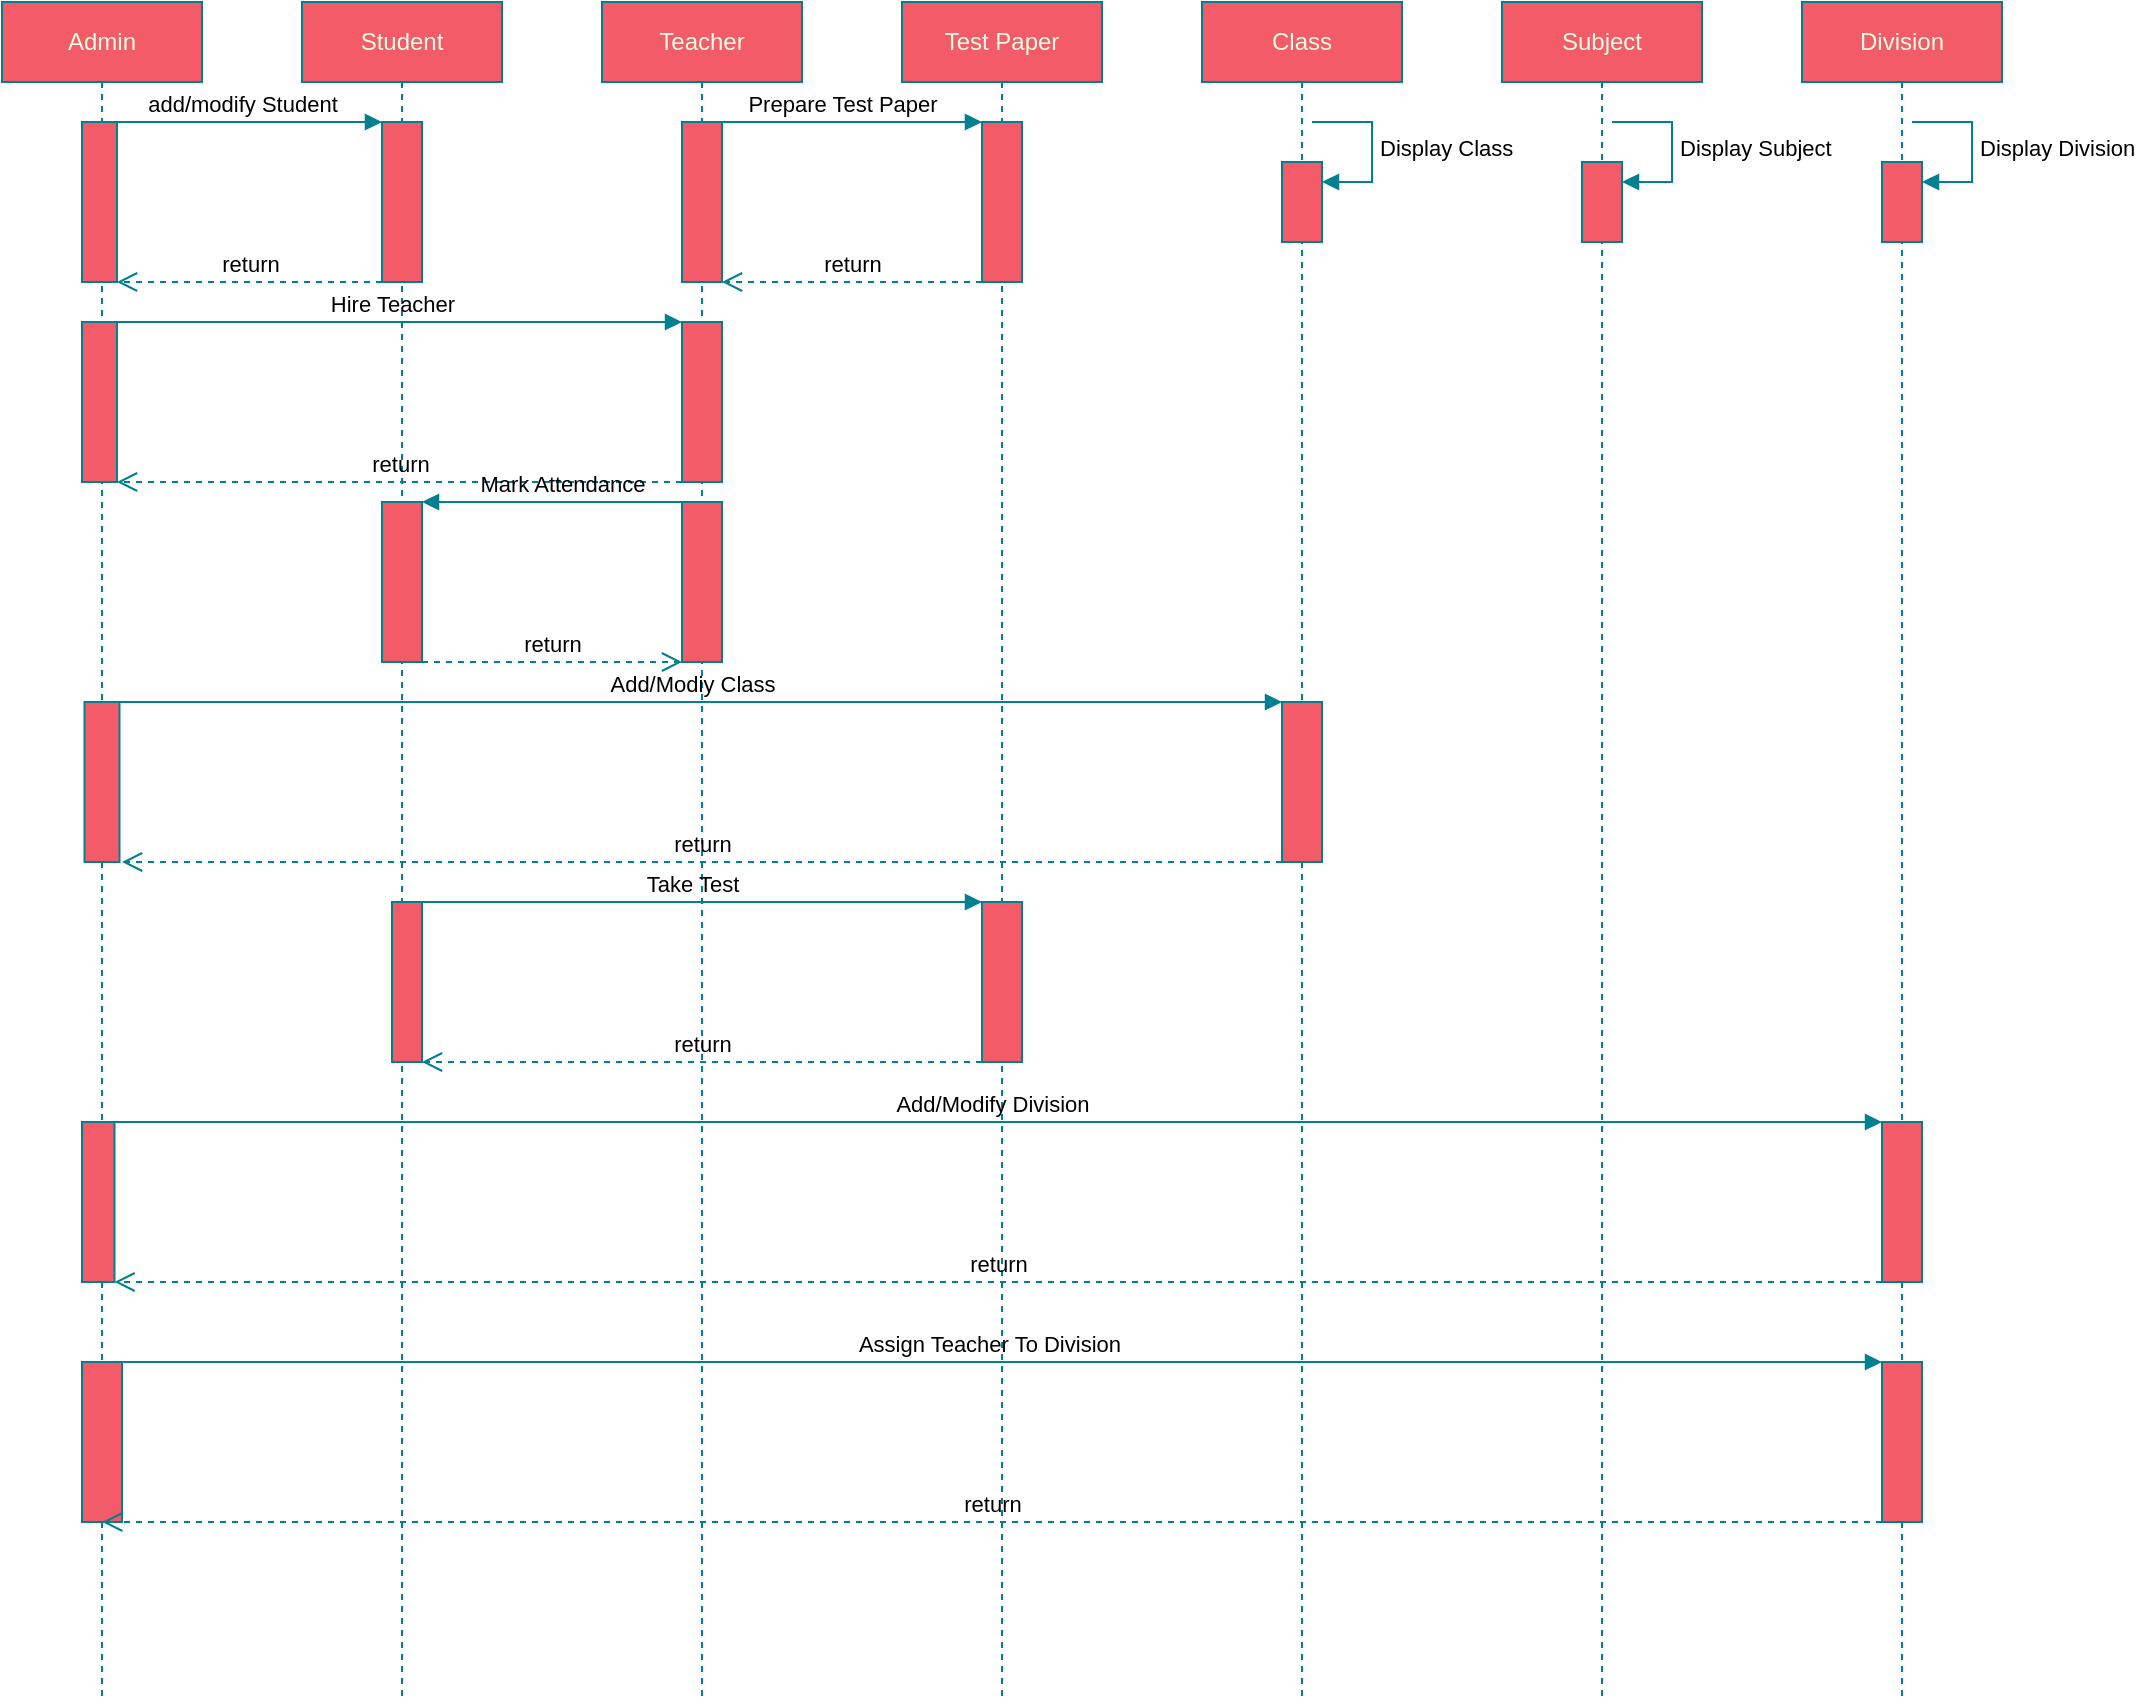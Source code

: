 <mxfile version="22.1.2" type="device">
  <diagram name="Page-1" id="gXKMvmrFsFs9hwFlO_cq">
    <mxGraphModel dx="1036" dy="606" grid="1" gridSize="10" guides="1" tooltips="1" connect="1" arrows="1" fold="1" page="1" pageScale="1" pageWidth="15000" pageHeight="15000" math="0" shadow="0">
      <root>
        <mxCell id="0" />
        <mxCell id="1" parent="0" />
        <mxCell id="Rm50v2PJgr8li1-ztX7_-1" value="Admin" style="shape=umlLifeline;perimeter=lifelinePerimeter;whiteSpace=wrap;html=1;container=1;dropTarget=0;collapsible=0;recursiveResize=0;outlineConnect=0;portConstraint=eastwest;newEdgeStyle={&quot;curved&quot;:0,&quot;rounded&quot;:0};labelBackgroundColor=none;fillColor=#F45B69;strokeColor=#028090;fontColor=#E4FDE1;" parent="1" vertex="1">
          <mxGeometry x="6800" y="5190" width="100" height="850" as="geometry" />
        </mxCell>
        <mxCell id="Rm50v2PJgr8li1-ztX7_-17" value="" style="html=1;points=[[0,0,0,0,5],[0,1,0,0,-5],[1,0,0,0,5],[1,1,0,0,-5]];perimeter=orthogonalPerimeter;outlineConnect=0;targetShapes=umlLifeline;portConstraint=eastwest;newEdgeStyle={&quot;curved&quot;:0,&quot;rounded&quot;:0};labelBackgroundColor=none;fillColor=#F45B69;strokeColor=#028090;fontColor=#E4FDE1;" parent="Rm50v2PJgr8li1-ztX7_-1" vertex="1">
          <mxGeometry x="40" y="60" width="17.5" height="80" as="geometry" />
        </mxCell>
        <mxCell id="Rm50v2PJgr8li1-ztX7_-21" value="" style="html=1;points=[[0,0,0,0,5],[0,1,0,0,-5],[1,0,0,0,5],[1,1,0,0,-5]];perimeter=orthogonalPerimeter;outlineConnect=0;targetShapes=umlLifeline;portConstraint=eastwest;newEdgeStyle={&quot;curved&quot;:0,&quot;rounded&quot;:0};labelBackgroundColor=none;fillColor=#F45B69;strokeColor=#028090;fontColor=#E4FDE1;" parent="Rm50v2PJgr8li1-ztX7_-1" vertex="1">
          <mxGeometry x="40" y="160" width="17.5" height="80" as="geometry" />
        </mxCell>
        <mxCell id="Rm50v2PJgr8li1-ztX7_-45" value="" style="html=1;points=[[0,0,0,0,5],[0,1,0,0,-5],[1,0,0,0,5],[1,1,0,0,-5]];perimeter=orthogonalPerimeter;outlineConnect=0;targetShapes=umlLifeline;portConstraint=eastwest;newEdgeStyle={&quot;curved&quot;:0,&quot;rounded&quot;:0};labelBackgroundColor=none;fillColor=#F45B69;strokeColor=#028090;fontColor=#E4FDE1;" parent="Rm50v2PJgr8li1-ztX7_-1" vertex="1">
          <mxGeometry x="41.25" y="350" width="17.5" height="80" as="geometry" />
        </mxCell>
        <mxCell id="Rm50v2PJgr8li1-ztX7_-59" value="" style="html=1;points=[[0,0,0,0,5],[0,1,0,0,-5],[1,0,0,0,5],[1,1,0,0,-5]];perimeter=orthogonalPerimeter;outlineConnect=0;targetShapes=umlLifeline;portConstraint=eastwest;newEdgeStyle={&quot;curved&quot;:0,&quot;rounded&quot;:0};labelBackgroundColor=none;fillColor=#F45B69;strokeColor=#028090;fontColor=#E4FDE1;" parent="Rm50v2PJgr8li1-ztX7_-1" vertex="1">
          <mxGeometry x="40" y="560" width="16.25" height="80" as="geometry" />
        </mxCell>
        <mxCell id="L1MMbvrIw0b0SEC1UpdS-14" value="" style="html=1;points=[[0,0,0,0,5],[0,1,0,0,-5],[1,0,0,0,5],[1,1,0,0,-5]];perimeter=orthogonalPerimeter;outlineConnect=0;targetShapes=umlLifeline;portConstraint=eastwest;newEdgeStyle={&quot;curved&quot;:0,&quot;rounded&quot;:0};labelBackgroundColor=none;fillColor=#F45B69;strokeColor=#028090;fontColor=#E4FDE1;" parent="Rm50v2PJgr8li1-ztX7_-1" vertex="1">
          <mxGeometry x="40" y="680" width="20" height="80" as="geometry" />
        </mxCell>
        <mxCell id="Rm50v2PJgr8li1-ztX7_-2" value="Student" style="shape=umlLifeline;perimeter=lifelinePerimeter;whiteSpace=wrap;html=1;container=1;dropTarget=0;collapsible=0;recursiveResize=0;outlineConnect=0;portConstraint=eastwest;newEdgeStyle={&quot;curved&quot;:0,&quot;rounded&quot;:0};labelBackgroundColor=none;fillColor=#F45B69;strokeColor=#028090;fontColor=#E4FDE1;" parent="1" vertex="1">
          <mxGeometry x="6950" y="5190" width="100" height="850" as="geometry" />
        </mxCell>
        <mxCell id="Rm50v2PJgr8li1-ztX7_-14" value="" style="html=1;points=[[0,0,0,0,5],[0,1,0,0,-5],[1,0,0,0,5],[1,1,0,0,-5]];perimeter=orthogonalPerimeter;outlineConnect=0;targetShapes=umlLifeline;portConstraint=eastwest;newEdgeStyle={&quot;curved&quot;:0,&quot;rounded&quot;:0};labelBackgroundColor=none;fillColor=#F45B69;strokeColor=#028090;fontColor=#E4FDE1;" parent="Rm50v2PJgr8li1-ztX7_-2" vertex="1">
          <mxGeometry x="40" y="60" width="20" height="80" as="geometry" />
        </mxCell>
        <mxCell id="Rm50v2PJgr8li1-ztX7_-46" value="" style="html=1;points=[[0,0,0,0,5],[0,1,0,0,-5],[1,0,0,0,5],[1,1,0,0,-5]];perimeter=orthogonalPerimeter;outlineConnect=0;targetShapes=umlLifeline;portConstraint=eastwest;newEdgeStyle={&quot;curved&quot;:0,&quot;rounded&quot;:0};labelBackgroundColor=none;fillColor=#F45B69;strokeColor=#028090;fontColor=#E4FDE1;" parent="Rm50v2PJgr8li1-ztX7_-2" vertex="1">
          <mxGeometry x="40" y="250" width="20" height="80" as="geometry" />
        </mxCell>
        <mxCell id="Rm50v2PJgr8li1-ztX7_-55" value="" style="html=1;points=[[0,0,0,0,5],[0,1,0,0,-5],[1,0,0,0,5],[1,1,0,0,-5]];perimeter=orthogonalPerimeter;outlineConnect=0;targetShapes=umlLifeline;portConstraint=eastwest;newEdgeStyle={&quot;curved&quot;:0,&quot;rounded&quot;:0};labelBackgroundColor=none;fillColor=#F45B69;strokeColor=#028090;fontColor=#E4FDE1;" parent="Rm50v2PJgr8li1-ztX7_-2" vertex="1">
          <mxGeometry x="45" y="450" width="15" height="80" as="geometry" />
        </mxCell>
        <mxCell id="Rm50v2PJgr8li1-ztX7_-3" value="Teacher" style="shape=umlLifeline;perimeter=lifelinePerimeter;whiteSpace=wrap;html=1;container=1;dropTarget=0;collapsible=0;recursiveResize=0;outlineConnect=0;portConstraint=eastwest;newEdgeStyle={&quot;curved&quot;:0,&quot;rounded&quot;:0};labelBackgroundColor=none;fillColor=#F45B69;strokeColor=#028090;fontColor=#E4FDE1;" parent="1" vertex="1">
          <mxGeometry x="7100" y="5190" width="100" height="850" as="geometry" />
        </mxCell>
        <mxCell id="Rm50v2PJgr8li1-ztX7_-31" value="" style="html=1;points=[[0,0,0,0,5],[0,1,0,0,-5],[1,0,0,0,5],[1,1,0,0,-5]];perimeter=orthogonalPerimeter;outlineConnect=0;targetShapes=umlLifeline;portConstraint=eastwest;newEdgeStyle={&quot;curved&quot;:0,&quot;rounded&quot;:0};labelBackgroundColor=none;fillColor=#F45B69;strokeColor=#028090;fontColor=#E4FDE1;" parent="Rm50v2PJgr8li1-ztX7_-3" vertex="1">
          <mxGeometry x="40" y="60" width="20" height="80" as="geometry" />
        </mxCell>
        <mxCell id="L1MMbvrIw0b0SEC1UpdS-1" value="" style="html=1;points=[[0,0,0,0,5],[0,1,0,0,-5],[1,0,0,0,5],[1,1,0,0,-5]];perimeter=orthogonalPerimeter;outlineConnect=0;targetShapes=umlLifeline;portConstraint=eastwest;newEdgeStyle={&quot;curved&quot;:0,&quot;rounded&quot;:0};labelBackgroundColor=none;fillColor=#F45B69;strokeColor=#028090;fontColor=#E4FDE1;" parent="Rm50v2PJgr8li1-ztX7_-3" vertex="1">
          <mxGeometry x="40" y="250" width="20" height="80" as="geometry" />
        </mxCell>
        <mxCell id="Rm50v2PJgr8li1-ztX7_-4" value="Test Paper" style="shape=umlLifeline;perimeter=lifelinePerimeter;whiteSpace=wrap;html=1;container=1;dropTarget=0;collapsible=0;recursiveResize=0;outlineConnect=0;portConstraint=eastwest;newEdgeStyle={&quot;curved&quot;:0,&quot;rounded&quot;:0};labelBackgroundColor=none;fillColor=#F45B69;strokeColor=#028090;fontColor=#E4FDE1;" parent="1" vertex="1">
          <mxGeometry x="7250" y="5190" width="100" height="850" as="geometry" />
        </mxCell>
        <mxCell id="Rm50v2PJgr8li1-ztX7_-28" value="" style="html=1;points=[[0,0,0,0,5],[0,1,0,0,-5],[1,0,0,0,5],[1,1,0,0,-5]];perimeter=orthogonalPerimeter;outlineConnect=0;targetShapes=umlLifeline;portConstraint=eastwest;newEdgeStyle={&quot;curved&quot;:0,&quot;rounded&quot;:0};labelBackgroundColor=none;fillColor=#F45B69;strokeColor=#028090;fontColor=#E4FDE1;" parent="Rm50v2PJgr8li1-ztX7_-4" vertex="1">
          <mxGeometry x="40" y="60" width="20" height="80" as="geometry" />
        </mxCell>
        <mxCell id="Rm50v2PJgr8li1-ztX7_-52" value="" style="html=1;points=[[0,0,0,0,5],[0,1,0,0,-5],[1,0,0,0,5],[1,1,0,0,-5]];perimeter=orthogonalPerimeter;outlineConnect=0;targetShapes=umlLifeline;portConstraint=eastwest;newEdgeStyle={&quot;curved&quot;:0,&quot;rounded&quot;:0};labelBackgroundColor=none;fillColor=#F45B69;strokeColor=#028090;fontColor=#E4FDE1;" parent="Rm50v2PJgr8li1-ztX7_-4" vertex="1">
          <mxGeometry x="40" y="450" width="20" height="80" as="geometry" />
        </mxCell>
        <mxCell id="Rm50v2PJgr8li1-ztX7_-8" value="Class" style="shape=umlLifeline;perimeter=lifelinePerimeter;whiteSpace=wrap;html=1;container=1;dropTarget=0;collapsible=0;recursiveResize=0;outlineConnect=0;portConstraint=eastwest;newEdgeStyle={&quot;curved&quot;:0,&quot;rounded&quot;:0};labelBackgroundColor=none;fillColor=#F45B69;strokeColor=#028090;fontColor=#E4FDE1;" parent="1" vertex="1">
          <mxGeometry x="7400" y="5190" width="100" height="850" as="geometry" />
        </mxCell>
        <mxCell id="Rm50v2PJgr8li1-ztX7_-32" value="" style="html=1;points=[[0,0,0,0,5],[0,1,0,0,-5],[1,0,0,0,5],[1,1,0,0,-5]];perimeter=orthogonalPerimeter;outlineConnect=0;targetShapes=umlLifeline;portConstraint=eastwest;newEdgeStyle={&quot;curved&quot;:0,&quot;rounded&quot;:0};labelBackgroundColor=none;fillColor=#F45B69;strokeColor=#028090;fontColor=#E4FDE1;" parent="Rm50v2PJgr8li1-ztX7_-8" vertex="1">
          <mxGeometry x="40" y="80" width="20" height="40" as="geometry" />
        </mxCell>
        <mxCell id="Rm50v2PJgr8li1-ztX7_-33" value="Display Class" style="html=1;align=left;spacingLeft=2;endArrow=block;rounded=0;edgeStyle=orthogonalEdgeStyle;curved=0;rounded=0;labelBackgroundColor=none;fontColor=default;strokeColor=#028090;" parent="Rm50v2PJgr8li1-ztX7_-8" target="Rm50v2PJgr8li1-ztX7_-32" edge="1">
          <mxGeometry relative="1" as="geometry">
            <mxPoint x="55" y="60" as="sourcePoint" />
            <Array as="points">
              <mxPoint x="85" y="90" />
            </Array>
          </mxGeometry>
        </mxCell>
        <mxCell id="Rm50v2PJgr8li1-ztX7_-42" value="" style="html=1;points=[[0,0,0,0,5],[0,1,0,0,-5],[1,0,0,0,5],[1,1,0,0,-5]];perimeter=orthogonalPerimeter;outlineConnect=0;targetShapes=umlLifeline;portConstraint=eastwest;newEdgeStyle={&quot;curved&quot;:0,&quot;rounded&quot;:0};labelBackgroundColor=none;fillColor=#F45B69;strokeColor=#028090;fontColor=#E4FDE1;" parent="Rm50v2PJgr8li1-ztX7_-8" vertex="1">
          <mxGeometry x="40" y="350" width="20" height="80" as="geometry" />
        </mxCell>
        <mxCell id="Rm50v2PJgr8li1-ztX7_-9" value="Subject" style="shape=umlLifeline;perimeter=lifelinePerimeter;whiteSpace=wrap;html=1;container=1;dropTarget=0;collapsible=0;recursiveResize=0;outlineConnect=0;portConstraint=eastwest;newEdgeStyle={&quot;curved&quot;:0,&quot;rounded&quot;:0};labelBackgroundColor=none;fillColor=#F45B69;strokeColor=#028090;fontColor=#E4FDE1;" parent="1" vertex="1">
          <mxGeometry x="7550" y="5190" width="100" height="850" as="geometry" />
        </mxCell>
        <mxCell id="Rm50v2PJgr8li1-ztX7_-35" value="" style="html=1;points=[[0,0,0,0,5],[0,1,0,0,-5],[1,0,0,0,5],[1,1,0,0,-5]];perimeter=orthogonalPerimeter;outlineConnect=0;targetShapes=umlLifeline;portConstraint=eastwest;newEdgeStyle={&quot;curved&quot;:0,&quot;rounded&quot;:0};labelBackgroundColor=none;fillColor=#F45B69;strokeColor=#028090;fontColor=#E4FDE1;" parent="Rm50v2PJgr8li1-ztX7_-9" vertex="1">
          <mxGeometry x="40" y="80" width="20" height="40" as="geometry" />
        </mxCell>
        <mxCell id="Rm50v2PJgr8li1-ztX7_-36" value="Display Subject" style="html=1;align=left;spacingLeft=2;endArrow=block;rounded=0;edgeStyle=orthogonalEdgeStyle;curved=0;rounded=0;labelBackgroundColor=none;fontColor=default;strokeColor=#028090;" parent="Rm50v2PJgr8li1-ztX7_-9" target="Rm50v2PJgr8li1-ztX7_-35" edge="1">
          <mxGeometry relative="1" as="geometry">
            <mxPoint x="55" y="60" as="sourcePoint" />
            <Array as="points">
              <mxPoint x="85" y="90" />
            </Array>
          </mxGeometry>
        </mxCell>
        <mxCell id="Rm50v2PJgr8li1-ztX7_-10" value="Division" style="shape=umlLifeline;perimeter=lifelinePerimeter;whiteSpace=wrap;html=1;container=1;dropTarget=0;collapsible=0;recursiveResize=0;outlineConnect=0;portConstraint=eastwest;newEdgeStyle={&quot;curved&quot;:0,&quot;rounded&quot;:0};labelBackgroundColor=none;fillColor=#F45B69;strokeColor=#028090;fontColor=#E4FDE1;" parent="1" vertex="1">
          <mxGeometry x="7700" y="5190" width="100" height="850" as="geometry" />
        </mxCell>
        <mxCell id="Rm50v2PJgr8li1-ztX7_-40" value="" style="html=1;points=[[0,0,0,0,5],[0,1,0,0,-5],[1,0,0,0,5],[1,1,0,0,-5]];perimeter=orthogonalPerimeter;outlineConnect=0;targetShapes=umlLifeline;portConstraint=eastwest;newEdgeStyle={&quot;curved&quot;:0,&quot;rounded&quot;:0};labelBackgroundColor=none;fillColor=#F45B69;strokeColor=#028090;fontColor=#E4FDE1;" parent="Rm50v2PJgr8li1-ztX7_-10" vertex="1">
          <mxGeometry x="40" y="80" width="20" height="40" as="geometry" />
        </mxCell>
        <mxCell id="Rm50v2PJgr8li1-ztX7_-41" value="Display Division" style="html=1;align=left;spacingLeft=2;endArrow=block;rounded=0;edgeStyle=orthogonalEdgeStyle;curved=0;rounded=0;labelBackgroundColor=none;fontColor=default;strokeColor=#028090;" parent="Rm50v2PJgr8li1-ztX7_-10" target="Rm50v2PJgr8li1-ztX7_-40" edge="1">
          <mxGeometry relative="1" as="geometry">
            <mxPoint x="55" y="60" as="sourcePoint" />
            <Array as="points">
              <mxPoint x="85" y="90" />
            </Array>
          </mxGeometry>
        </mxCell>
        <mxCell id="Rm50v2PJgr8li1-ztX7_-56" value="" style="html=1;points=[[0,0,0,0,5],[0,1,0,0,-5],[1,0,0,0,5],[1,1,0,0,-5]];perimeter=orthogonalPerimeter;outlineConnect=0;targetShapes=umlLifeline;portConstraint=eastwest;newEdgeStyle={&quot;curved&quot;:0,&quot;rounded&quot;:0};labelBackgroundColor=none;fillColor=#F45B69;strokeColor=#028090;fontColor=#E4FDE1;" parent="Rm50v2PJgr8li1-ztX7_-10" vertex="1">
          <mxGeometry x="40" y="560" width="20" height="80" as="geometry" />
        </mxCell>
        <mxCell id="L1MMbvrIw0b0SEC1UpdS-11" value="" style="html=1;points=[[0,0,0,0,5],[0,1,0,0,-5],[1,0,0,0,5],[1,1,0,0,-5]];perimeter=orthogonalPerimeter;outlineConnect=0;targetShapes=umlLifeline;portConstraint=eastwest;newEdgeStyle={&quot;curved&quot;:0,&quot;rounded&quot;:0};labelBackgroundColor=none;fillColor=#F45B69;strokeColor=#028090;fontColor=#E4FDE1;" parent="Rm50v2PJgr8li1-ztX7_-10" vertex="1">
          <mxGeometry x="40" y="680" width="20" height="80" as="geometry" />
        </mxCell>
        <mxCell id="Rm50v2PJgr8li1-ztX7_-15" value="add/modify Student" style="html=1;verticalAlign=bottom;endArrow=block;curved=0;rounded=0;entryX=0;entryY=0;entryDx=0;entryDy=5;labelBackgroundColor=none;fontColor=default;strokeColor=#028090;" parent="1" edge="1">
          <mxGeometry relative="1" as="geometry">
            <mxPoint x="6849.5" y="5250" as="sourcePoint" />
            <mxPoint x="6990" y="5250" as="targetPoint" />
          </mxGeometry>
        </mxCell>
        <mxCell id="Rm50v2PJgr8li1-ztX7_-16" value="return" style="html=1;verticalAlign=bottom;endArrow=open;dashed=1;endSize=8;curved=0;rounded=0;exitX=0;exitY=1;exitDx=0;exitDy=-5;labelBackgroundColor=none;fontColor=default;strokeColor=#028090;" parent="1" target="Rm50v2PJgr8li1-ztX7_-17" edge="1">
          <mxGeometry relative="1" as="geometry">
            <mxPoint x="6860" y="5330" as="targetPoint" />
            <mxPoint x="6990" y="5330" as="sourcePoint" />
          </mxGeometry>
        </mxCell>
        <mxCell id="Rm50v2PJgr8li1-ztX7_-18" value="" style="html=1;points=[[0,0,0,0,5],[0,1,0,0,-5],[1,0,0,0,5],[1,1,0,0,-5]];perimeter=orthogonalPerimeter;outlineConnect=0;targetShapes=umlLifeline;portConstraint=eastwest;newEdgeStyle={&quot;curved&quot;:0,&quot;rounded&quot;:0};labelBackgroundColor=none;fillColor=#F45B69;strokeColor=#028090;fontColor=#E4FDE1;" parent="1" vertex="1">
          <mxGeometry x="7140" y="5350" width="20" height="80" as="geometry" />
        </mxCell>
        <mxCell id="Rm50v2PJgr8li1-ztX7_-19" value="Hire Teacher" style="html=1;verticalAlign=bottom;endArrow=block;curved=0;rounded=0;entryX=0;entryY=0;entryDx=0;entryDy=5;labelBackgroundColor=none;fontColor=default;strokeColor=#028090;" parent="1" edge="1">
          <mxGeometry relative="1" as="geometry">
            <mxPoint x="6849.5" y="5350" as="sourcePoint" />
            <mxPoint x="7140" y="5350" as="targetPoint" />
          </mxGeometry>
        </mxCell>
        <mxCell id="Rm50v2PJgr8li1-ztX7_-20" value="return" style="html=1;verticalAlign=bottom;endArrow=open;dashed=1;endSize=8;curved=0;rounded=0;exitX=0;exitY=1;exitDx=0;exitDy=-5;labelBackgroundColor=none;fontColor=default;strokeColor=#028090;" parent="1" target="Rm50v2PJgr8li1-ztX7_-21" edge="1">
          <mxGeometry relative="1" as="geometry">
            <mxPoint x="6860" y="5430" as="targetPoint" />
            <mxPoint x="7140" y="5430" as="sourcePoint" />
          </mxGeometry>
        </mxCell>
        <mxCell id="Rm50v2PJgr8li1-ztX7_-29" value="Prepare Test Paper" style="html=1;verticalAlign=bottom;endArrow=block;curved=0;rounded=0;entryX=0;entryY=0;entryDx=0;entryDy=5;labelBackgroundColor=none;fontColor=default;strokeColor=#028090;" parent="1" edge="1">
          <mxGeometry relative="1" as="geometry">
            <mxPoint x="7149.5" y="5250" as="sourcePoint" />
            <mxPoint x="7290" y="5250" as="targetPoint" />
          </mxGeometry>
        </mxCell>
        <mxCell id="Rm50v2PJgr8li1-ztX7_-30" value="return" style="html=1;verticalAlign=bottom;endArrow=open;dashed=1;endSize=8;curved=0;rounded=0;exitX=0;exitY=1;exitDx=0;exitDy=-5;labelBackgroundColor=none;fontColor=default;strokeColor=#028090;" parent="1" edge="1">
          <mxGeometry relative="1" as="geometry">
            <mxPoint x="7160" y="5330" as="targetPoint" />
            <mxPoint x="7290" y="5330" as="sourcePoint" />
          </mxGeometry>
        </mxCell>
        <mxCell id="Rm50v2PJgr8li1-ztX7_-43" value="Add/Modiy Class" style="html=1;verticalAlign=bottom;endArrow=block;curved=0;rounded=0;entryX=0;entryY=0;entryDx=0;entryDy=5;labelBackgroundColor=none;fontColor=default;strokeColor=#028090;" parent="1" edge="1">
          <mxGeometry relative="1" as="geometry">
            <mxPoint x="6849.5" y="5540" as="sourcePoint" />
            <mxPoint x="7440" y="5540" as="targetPoint" />
          </mxGeometry>
        </mxCell>
        <mxCell id="Rm50v2PJgr8li1-ztX7_-44" value="return" style="html=1;verticalAlign=bottom;endArrow=open;dashed=1;endSize=8;curved=0;rounded=0;exitX=0;exitY=1;exitDx=0;exitDy=-5;labelBackgroundColor=none;fontColor=default;strokeColor=#028090;" parent="1" edge="1">
          <mxGeometry relative="1" as="geometry">
            <mxPoint x="6860" y="5620" as="targetPoint" />
            <mxPoint x="7440" y="5620" as="sourcePoint" />
          </mxGeometry>
        </mxCell>
        <mxCell id="Rm50v2PJgr8li1-ztX7_-47" value="Mark Attendance" style="html=1;verticalAlign=bottom;endArrow=block;curved=0;rounded=0;entryX=1;entryY=0;entryDx=0;entryDy=5;labelBackgroundColor=none;fontColor=default;strokeColor=#028090;" parent="1" edge="1">
          <mxGeometry relative="1" as="geometry">
            <mxPoint x="7149.5" y="5440" as="sourcePoint" />
            <mxPoint x="7010" y="5440" as="targetPoint" />
          </mxGeometry>
        </mxCell>
        <mxCell id="Rm50v2PJgr8li1-ztX7_-48" value="return" style="html=1;verticalAlign=bottom;endArrow=open;dashed=1;endSize=8;curved=0;rounded=0;exitX=1;exitY=1;exitDx=0;exitDy=-5;labelBackgroundColor=none;fontColor=default;strokeColor=#028090;" parent="1" edge="1">
          <mxGeometry relative="1" as="geometry">
            <mxPoint x="7140" y="5520" as="targetPoint" />
            <mxPoint x="7010" y="5520" as="sourcePoint" />
          </mxGeometry>
        </mxCell>
        <mxCell id="Rm50v2PJgr8li1-ztX7_-53" value="Take Test" style="html=1;verticalAlign=bottom;endArrow=block;curved=0;rounded=0;entryX=0;entryY=0;entryDx=0;entryDy=5;labelBackgroundColor=none;fontColor=default;strokeColor=#028090;" parent="1" edge="1">
          <mxGeometry relative="1" as="geometry">
            <mxPoint x="6999.929" y="5640" as="sourcePoint" />
            <mxPoint x="7290" y="5640" as="targetPoint" />
          </mxGeometry>
        </mxCell>
        <mxCell id="Rm50v2PJgr8li1-ztX7_-54" value="return" style="html=1;verticalAlign=bottom;endArrow=open;dashed=1;endSize=8;curved=0;rounded=0;exitX=0;exitY=1;exitDx=0;exitDy=-5;labelBackgroundColor=none;fontColor=default;strokeColor=#028090;" parent="1" edge="1">
          <mxGeometry relative="1" as="geometry">
            <mxPoint x="7010" y="5720" as="targetPoint" />
            <mxPoint x="7290" y="5720" as="sourcePoint" />
          </mxGeometry>
        </mxCell>
        <mxCell id="Rm50v2PJgr8li1-ztX7_-57" value="Add/Modify Division" style="html=1;verticalAlign=bottom;endArrow=block;curved=0;rounded=0;entryX=0;entryY=0;entryDx=0;entryDy=5;labelBackgroundColor=none;fontColor=default;strokeColor=#028090;" parent="1" edge="1">
          <mxGeometry relative="1" as="geometry">
            <mxPoint x="6849.929" y="5750" as="sourcePoint" />
            <mxPoint x="7740" y="5750" as="targetPoint" />
          </mxGeometry>
        </mxCell>
        <mxCell id="Rm50v2PJgr8li1-ztX7_-58" value="return" style="html=1;verticalAlign=bottom;endArrow=open;dashed=1;endSize=8;curved=0;rounded=0;exitX=0;exitY=1;exitDx=0;exitDy=-5;labelBackgroundColor=none;fontColor=default;strokeColor=#028090;" parent="1" target="Rm50v2PJgr8li1-ztX7_-59" edge="1">
          <mxGeometry relative="1" as="geometry">
            <mxPoint x="6860" y="5830" as="targetPoint" />
            <mxPoint x="7740" y="5830" as="sourcePoint" />
          </mxGeometry>
        </mxCell>
        <mxCell id="L1MMbvrIw0b0SEC1UpdS-12" value="Assign Teacher To Division&amp;nbsp;" style="html=1;verticalAlign=bottom;endArrow=block;curved=0;rounded=0;fontColor=default;labelBackgroundColor=none;strokeColor=#028090;" parent="1" edge="1">
          <mxGeometry relative="1" as="geometry">
            <mxPoint x="6850.1" y="5870" as="sourcePoint" />
            <mxPoint x="7740" y="5870" as="targetPoint" />
          </mxGeometry>
        </mxCell>
        <mxCell id="L1MMbvrIw0b0SEC1UpdS-13" value="return" style="html=1;verticalAlign=bottom;endArrow=open;dashed=1;endSize=8;curved=0;rounded=0;exitX=0;exitY=1;exitDx=0;exitDy=-5;fontColor=default;labelBackgroundColor=none;strokeColor=#028090;" parent="1" edge="1">
          <mxGeometry relative="1" as="geometry">
            <mxPoint x="6850.1" y="5950" as="targetPoint" />
            <mxPoint x="7740" y="5950" as="sourcePoint" />
          </mxGeometry>
        </mxCell>
      </root>
    </mxGraphModel>
  </diagram>
</mxfile>
